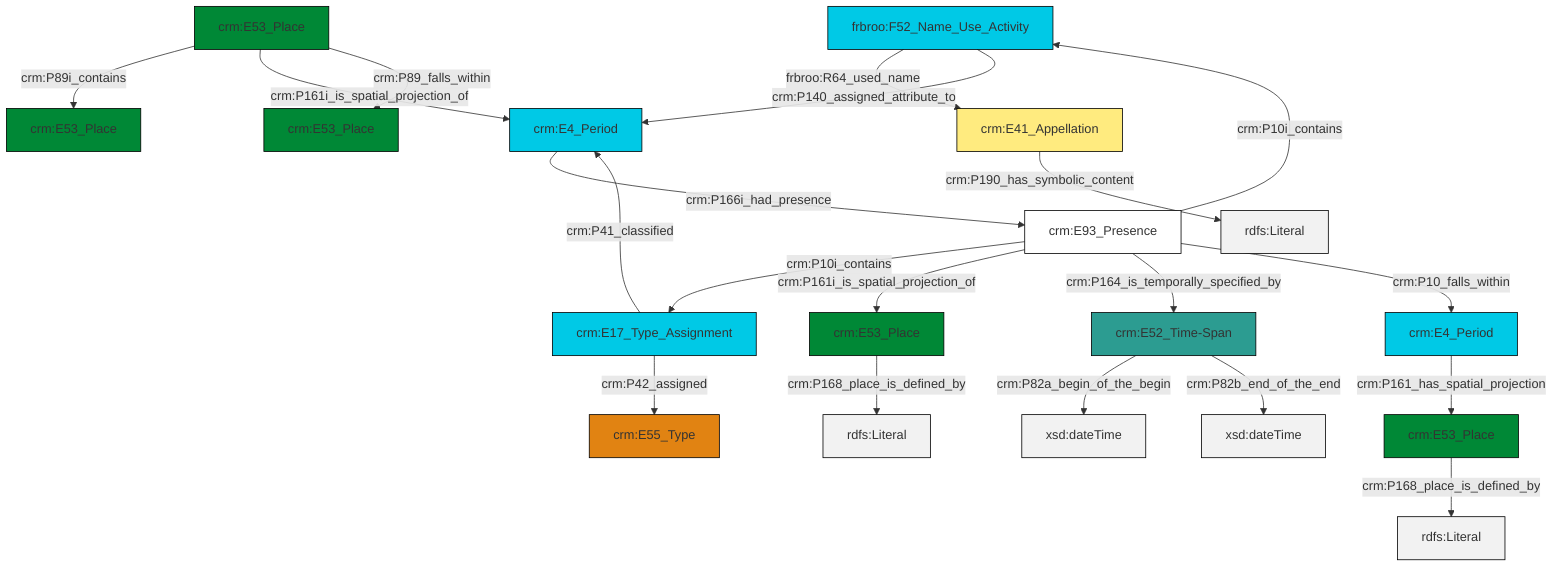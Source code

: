 graph TD
classDef Literal fill:#f2f2f2,stroke:#000000;
classDef CRM_Entity fill:#FFFFFF,stroke:#000000;
classDef Temporal_Entity fill:#00C9E6, stroke:#000000;
classDef Type fill:#E18312, stroke:#000000;
classDef Time-Span fill:#2C9C91, stroke:#000000;
classDef Appellation fill:#FFEB7F, stroke:#000000;
classDef Place fill:#008836, stroke:#000000;
classDef Persistent_Item fill:#B266B2, stroke:#000000;
classDef Conceptual_Object fill:#FFD700, stroke:#000000;
classDef Physical_Thing fill:#D2B48C, stroke:#000000;
classDef Actor fill:#f58aad, stroke:#000000;
classDef PC_Classes fill:#4ce600, stroke:#000000;
classDef Multi fill:#cccccc,stroke:#000000;

0["frbroo:F52_Name_Use_Activity"]:::Temporal_Entity -->|frbroo:R64_used_name| 1["crm:E41_Appellation"]:::Appellation
2["crm:E53_Place"]:::Place -->|crm:P168_place_is_defined_by| 3[rdfs:Literal]:::Literal
6["crm:E17_Type_Assignment"]:::Temporal_Entity -->|crm:P42_assigned| 7["crm:E55_Type"]:::Type
8["crm:E4_Period"]:::Temporal_Entity -->|crm:P166i_had_presence| 9["crm:E93_Presence"]:::CRM_Entity
6["crm:E17_Type_Assignment"]:::Temporal_Entity -->|crm:P41_classified| 8["crm:E4_Period"]:::Temporal_Entity
10["crm:E53_Place"]:::Place -->|crm:P89i_contains| 11["crm:E53_Place"]:::Place
12["crm:E4_Period"]:::Temporal_Entity -->|crm:P161_has_spatial_projection| 15["crm:E53_Place"]:::Place
1["crm:E41_Appellation"]:::Appellation -->|crm:P190_has_symbolic_content| 18[rdfs:Literal]:::Literal
10["crm:E53_Place"]:::Place -->|crm:P161i_is_spatial_projection_of| 8["crm:E4_Period"]:::Temporal_Entity
10["crm:E53_Place"]:::Place -->|crm:P89_falls_within| 4["crm:E53_Place"]:::Place
0["frbroo:F52_Name_Use_Activity"]:::Temporal_Entity -->|crm:P140_assigned_attribute_to| 8["crm:E4_Period"]:::Temporal_Entity
9["crm:E93_Presence"]:::CRM_Entity -->|crm:P10i_contains| 6["crm:E17_Type_Assignment"]:::Temporal_Entity
9["crm:E93_Presence"]:::CRM_Entity -->|crm:P161i_is_spatial_projection_of| 2["crm:E53_Place"]:::Place
9["crm:E93_Presence"]:::CRM_Entity -->|crm:P164_is_temporally_specified_by| 19["crm:E52_Time-Span"]:::Time-Span
9["crm:E93_Presence"]:::CRM_Entity -->|crm:P10i_contains| 0["frbroo:F52_Name_Use_Activity"]:::Temporal_Entity
19["crm:E52_Time-Span"]:::Time-Span -->|crm:P82a_begin_of_the_begin| 27[xsd:dateTime]:::Literal
15["crm:E53_Place"]:::Place -->|crm:P168_place_is_defined_by| 28[rdfs:Literal]:::Literal
19["crm:E52_Time-Span"]:::Time-Span -->|crm:P82b_end_of_the_end| 29[xsd:dateTime]:::Literal
9["crm:E93_Presence"]:::CRM_Entity -->|crm:P10_falls_within| 12["crm:E4_Period"]:::Temporal_Entity